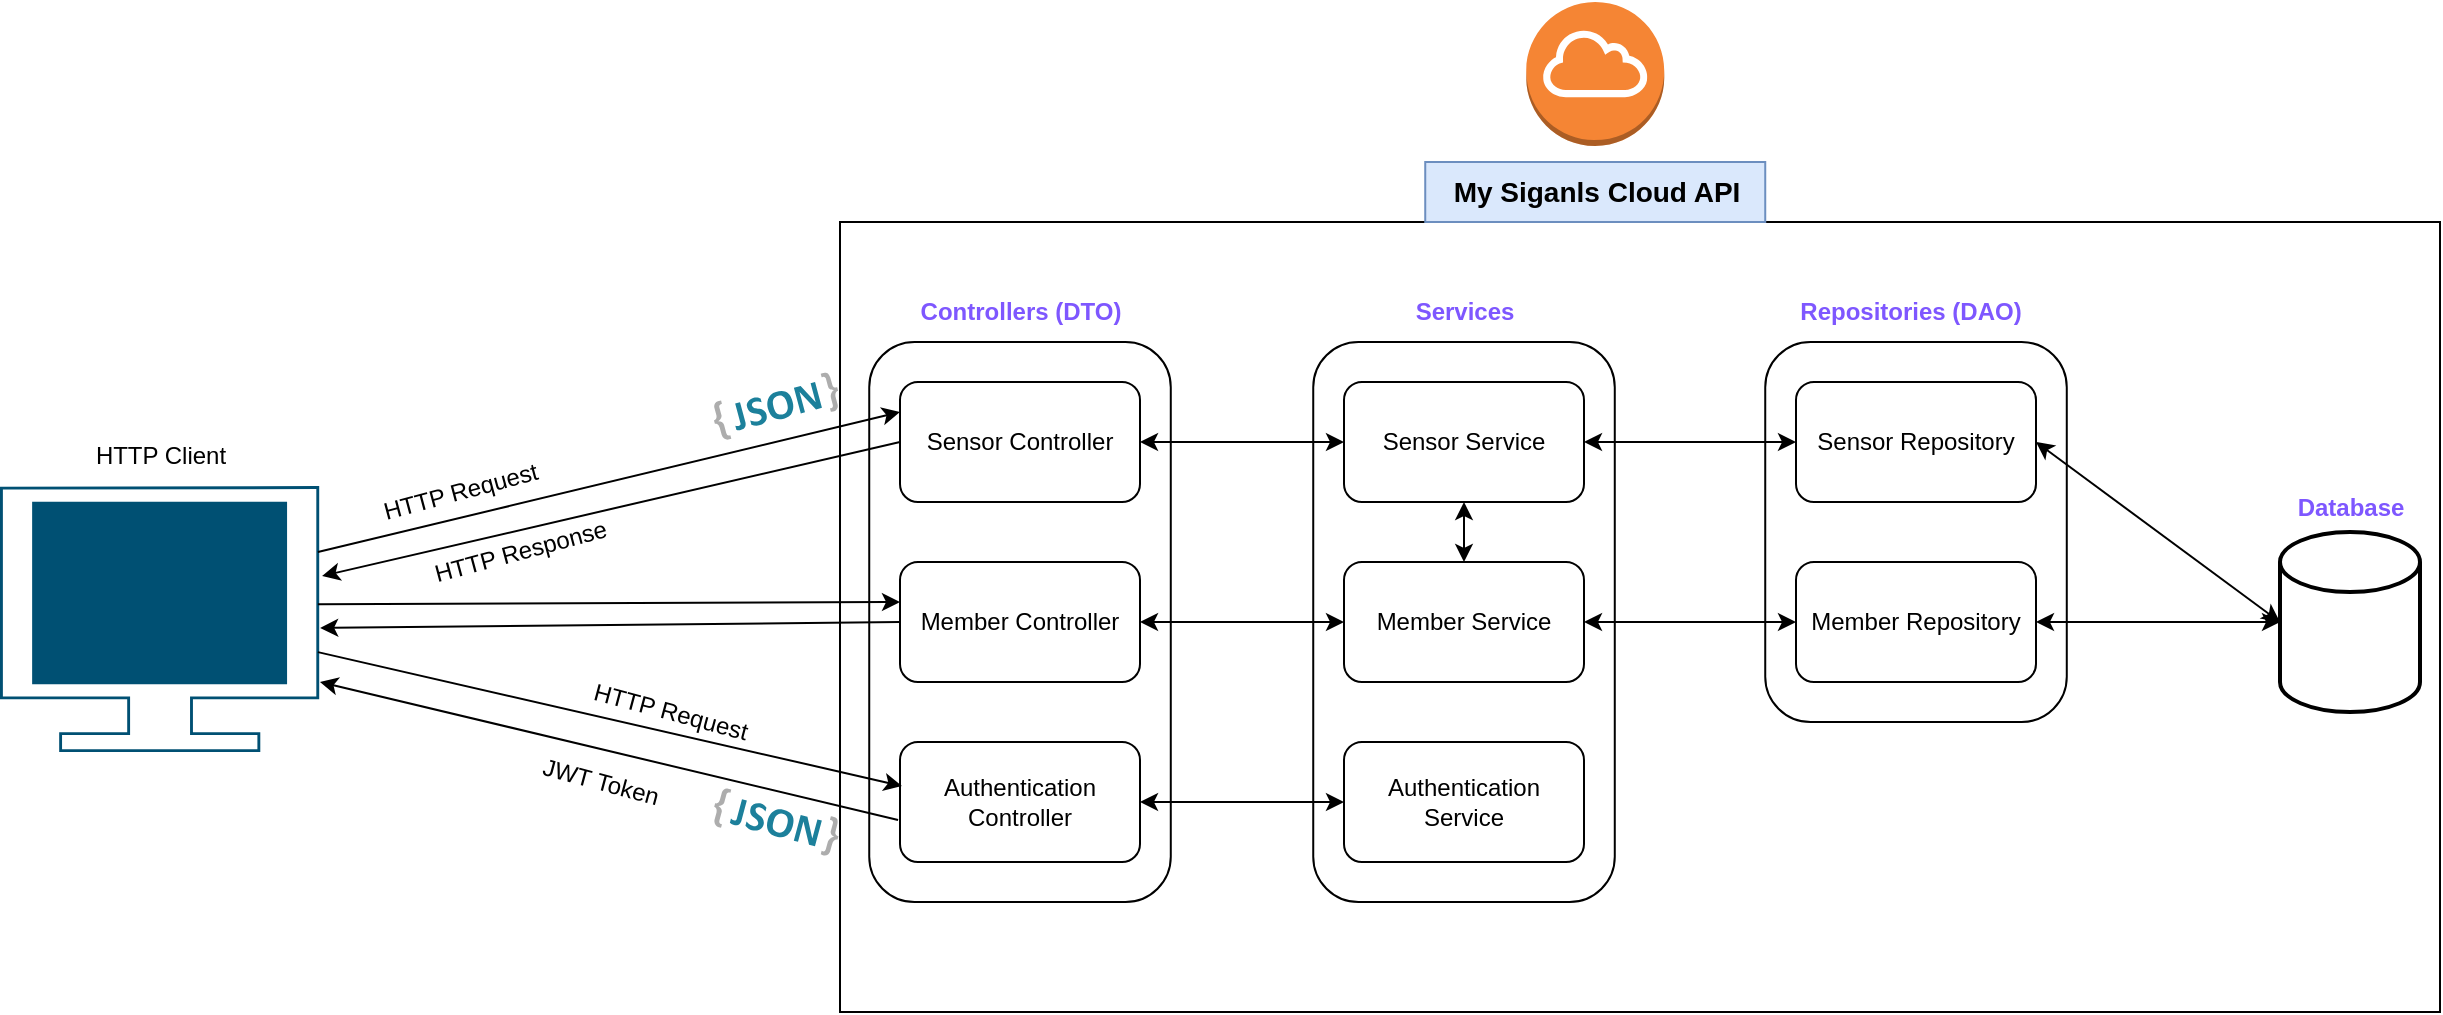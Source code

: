 <mxfile version="21.3.7" type="device">
  <diagram name="Page-1" id="yhTgG2BgyuAVaiG9sXG8">
    <mxGraphModel dx="2261" dy="834" grid="1" gridSize="10" guides="1" tooltips="1" connect="1" arrows="1" fold="1" page="1" pageScale="1" pageWidth="827" pageHeight="1169" math="0" shadow="0">
      <root>
        <mxCell id="0" />
        <mxCell id="1" parent="0" />
        <mxCell id="_TfjZFToAt3-EiNYI22u-7" value="" style="rounded=0;whiteSpace=wrap;html=1;" vertex="1" parent="1">
          <mxGeometry x="230" y="230" width="800" height="395" as="geometry" />
        </mxCell>
        <mxCell id="_TfjZFToAt3-EiNYI22u-21" value="" style="rounded=1;whiteSpace=wrap;html=1;" vertex="1" parent="1">
          <mxGeometry x="244.62" y="290" width="150.77" height="280" as="geometry" />
        </mxCell>
        <mxCell id="_TfjZFToAt3-EiNYI22u-17" value="" style="rounded=1;whiteSpace=wrap;html=1;" vertex="1" parent="1">
          <mxGeometry x="692.62" y="290" width="150.77" height="190" as="geometry" />
        </mxCell>
        <mxCell id="_TfjZFToAt3-EiNYI22u-16" value="" style="rounded=1;whiteSpace=wrap;html=1;" vertex="1" parent="1">
          <mxGeometry x="466.62" y="290" width="150.77" height="280" as="geometry" />
        </mxCell>
        <mxCell id="_TfjZFToAt3-EiNYI22u-3" value="&lt;b&gt;&lt;font style=&quot;font-size: 14px;&quot;&gt;My Siganls Cloud API&lt;/font&gt;&lt;/b&gt;" style="text;html=1;align=center;verticalAlign=middle;resizable=0;points=[];autosize=1;strokeColor=#6c8ebf;fillColor=#dae8fc;" vertex="1" parent="1">
          <mxGeometry x="522.62" y="200" width="170" height="30" as="geometry" />
        </mxCell>
        <mxCell id="_TfjZFToAt3-EiNYI22u-4" value="Sensor Service" style="rounded=1;whiteSpace=wrap;html=1;" vertex="1" parent="1">
          <mxGeometry x="482" y="310" width="120" height="60" as="geometry" />
        </mxCell>
        <mxCell id="_TfjZFToAt3-EiNYI22u-5" value="Member Service" style="rounded=1;whiteSpace=wrap;html=1;" vertex="1" parent="1">
          <mxGeometry x="482" y="400" width="120" height="60" as="geometry" />
        </mxCell>
        <mxCell id="_TfjZFToAt3-EiNYI22u-6" value="Authentication Service" style="rounded=1;whiteSpace=wrap;html=1;" vertex="1" parent="1">
          <mxGeometry x="482" y="490" width="120" height="60" as="geometry" />
        </mxCell>
        <mxCell id="_TfjZFToAt3-EiNYI22u-8" value="Sensor Controller" style="rounded=1;whiteSpace=wrap;html=1;" vertex="1" parent="1">
          <mxGeometry x="260" y="310" width="120" height="60" as="geometry" />
        </mxCell>
        <mxCell id="_TfjZFToAt3-EiNYI22u-9" value="Member Controller" style="rounded=1;whiteSpace=wrap;html=1;" vertex="1" parent="1">
          <mxGeometry x="260" y="400" width="120" height="60" as="geometry" />
        </mxCell>
        <mxCell id="_TfjZFToAt3-EiNYI22u-10" value="Authentication Controller" style="rounded=1;whiteSpace=wrap;html=1;" vertex="1" parent="1">
          <mxGeometry x="260" y="490" width="120" height="60" as="geometry" />
        </mxCell>
        <mxCell id="_TfjZFToAt3-EiNYI22u-11" value="Member Repository" style="rounded=1;whiteSpace=wrap;html=1;" vertex="1" parent="1">
          <mxGeometry x="708" y="400" width="120" height="60" as="geometry" />
        </mxCell>
        <mxCell id="_TfjZFToAt3-EiNYI22u-12" value="Sensor Repository" style="rounded=1;whiteSpace=wrap;html=1;" vertex="1" parent="1">
          <mxGeometry x="708" y="310" width="120" height="60" as="geometry" />
        </mxCell>
        <mxCell id="_TfjZFToAt3-EiNYI22u-13" value="" style="strokeWidth=2;html=1;shape=mxgraph.flowchart.database;whiteSpace=wrap;" vertex="1" parent="1">
          <mxGeometry x="950" y="385" width="70" height="90" as="geometry" />
        </mxCell>
        <mxCell id="_TfjZFToAt3-EiNYI22u-15" value="" style="endArrow=classic;startArrow=classic;html=1;rounded=0;exitX=1;exitY=0.5;exitDx=0;exitDy=0;entryX=0;entryY=0.5;entryDx=0;entryDy=0;entryPerimeter=0;" edge="1" parent="1" source="_TfjZFToAt3-EiNYI22u-12" target="_TfjZFToAt3-EiNYI22u-13">
          <mxGeometry width="50" height="50" relative="1" as="geometry">
            <mxPoint x="960" y="450" as="sourcePoint" />
            <mxPoint x="1010" y="400" as="targetPoint" />
          </mxGeometry>
        </mxCell>
        <mxCell id="_TfjZFToAt3-EiNYI22u-18" value="" style="endArrow=classic;startArrow=classic;html=1;rounded=0;exitX=1;exitY=0.5;exitDx=0;exitDy=0;entryX=0;entryY=0.5;entryDx=0;entryDy=0;" edge="1" parent="1" source="_TfjZFToAt3-EiNYI22u-5" target="_TfjZFToAt3-EiNYI22u-11">
          <mxGeometry width="50" height="50" relative="1" as="geometry">
            <mxPoint x="630" y="470" as="sourcePoint" />
            <mxPoint x="680" y="420" as="targetPoint" />
          </mxGeometry>
        </mxCell>
        <mxCell id="_TfjZFToAt3-EiNYI22u-19" value="" style="endArrow=classic;startArrow=classic;html=1;rounded=0;exitX=1;exitY=0.5;exitDx=0;exitDy=0;entryX=0;entryY=0.5;entryDx=0;entryDy=0;" edge="1" parent="1" source="_TfjZFToAt3-EiNYI22u-4" target="_TfjZFToAt3-EiNYI22u-12">
          <mxGeometry width="50" height="50" relative="1" as="geometry">
            <mxPoint x="630" y="380" as="sourcePoint" />
            <mxPoint x="680" y="330" as="targetPoint" />
          </mxGeometry>
        </mxCell>
        <mxCell id="_TfjZFToAt3-EiNYI22u-20" value="" style="endArrow=classic;startArrow=classic;html=1;rounded=0;exitX=1;exitY=0.5;exitDx=0;exitDy=0;entryX=0;entryY=0.5;entryDx=0;entryDy=0;entryPerimeter=0;" edge="1" parent="1" source="_TfjZFToAt3-EiNYI22u-11" target="_TfjZFToAt3-EiNYI22u-13">
          <mxGeometry width="50" height="50" relative="1" as="geometry">
            <mxPoint x="920" y="530" as="sourcePoint" />
            <mxPoint x="970" y="480" as="targetPoint" />
          </mxGeometry>
        </mxCell>
        <mxCell id="_TfjZFToAt3-EiNYI22u-22" value="&lt;b&gt;&lt;font color=&quot;#7e57ff&quot;&gt;Controllers (DTO)&lt;/font&gt;&lt;/b&gt;" style="text;html=1;align=center;verticalAlign=middle;resizable=0;points=[];autosize=1;strokeColor=none;fillColor=none;" vertex="1" parent="1">
          <mxGeometry x="260" y="260" width="120" height="30" as="geometry" />
        </mxCell>
        <mxCell id="_TfjZFToAt3-EiNYI22u-23" value="&lt;b&gt;&lt;font color=&quot;#7e57ff&quot;&gt;Services&lt;/font&gt;&lt;/b&gt;" style="text;html=1;align=center;verticalAlign=middle;resizable=0;points=[];autosize=1;strokeColor=none;fillColor=none;" vertex="1" parent="1">
          <mxGeometry x="507" y="260" width="70" height="30" as="geometry" />
        </mxCell>
        <mxCell id="_TfjZFToAt3-EiNYI22u-24" value="&lt;b&gt;&lt;font color=&quot;#7e57ff&quot;&gt;Repositories (DAO)&lt;/font&gt;&lt;/b&gt;" style="text;html=1;align=center;verticalAlign=middle;resizable=0;points=[];autosize=1;strokeColor=none;fillColor=none;" vertex="1" parent="1">
          <mxGeometry x="700" y="260" width="130" height="30" as="geometry" />
        </mxCell>
        <mxCell id="_TfjZFToAt3-EiNYI22u-25" value="" style="endArrow=classic;startArrow=classic;html=1;rounded=0;exitX=1;exitY=0.5;exitDx=0;exitDy=0;entryX=0;entryY=0.5;entryDx=0;entryDy=0;" edge="1" parent="1" source="_TfjZFToAt3-EiNYI22u-8" target="_TfjZFToAt3-EiNYI22u-4">
          <mxGeometry width="50" height="50" relative="1" as="geometry">
            <mxPoint x="400" y="580" as="sourcePoint" />
            <mxPoint x="450" y="530" as="targetPoint" />
          </mxGeometry>
        </mxCell>
        <mxCell id="_TfjZFToAt3-EiNYI22u-26" value="" style="endArrow=classic;startArrow=classic;html=1;rounded=0;exitX=1;exitY=0.5;exitDx=0;exitDy=0;entryX=0;entryY=0.5;entryDx=0;entryDy=0;" edge="1" parent="1" source="_TfjZFToAt3-EiNYI22u-9" target="_TfjZFToAt3-EiNYI22u-5">
          <mxGeometry width="50" height="50" relative="1" as="geometry">
            <mxPoint x="400" y="580" as="sourcePoint" />
            <mxPoint x="450" y="530" as="targetPoint" />
          </mxGeometry>
        </mxCell>
        <mxCell id="_TfjZFToAt3-EiNYI22u-27" value="" style="endArrow=classic;startArrow=classic;html=1;rounded=0;exitX=1;exitY=0.5;exitDx=0;exitDy=0;entryX=0;entryY=0.5;entryDx=0;entryDy=0;" edge="1" parent="1" source="_TfjZFToAt3-EiNYI22u-10" target="_TfjZFToAt3-EiNYI22u-6">
          <mxGeometry width="50" height="50" relative="1" as="geometry">
            <mxPoint x="350" y="700" as="sourcePoint" />
            <mxPoint x="400" y="650" as="targetPoint" />
          </mxGeometry>
        </mxCell>
        <mxCell id="_TfjZFToAt3-EiNYI22u-28" value="&lt;b&gt;&lt;font color=&quot;#7e57ff&quot;&gt;Database&lt;/font&gt;&lt;/b&gt;" style="text;html=1;align=center;verticalAlign=middle;resizable=0;points=[];autosize=1;strokeColor=none;fillColor=none;" vertex="1" parent="1">
          <mxGeometry x="945" y="357.94" width="80" height="30" as="geometry" />
        </mxCell>
        <mxCell id="_TfjZFToAt3-EiNYI22u-29" value="" style="outlineConnect=0;dashed=0;verticalLabelPosition=bottom;verticalAlign=top;align=center;html=1;shape=mxgraph.aws3.internet_gateway;fillColor=#F58534;gradientColor=none;" vertex="1" parent="1">
          <mxGeometry x="573.12" y="120" width="69" height="72" as="geometry" />
        </mxCell>
        <mxCell id="_TfjZFToAt3-EiNYI22u-35" value="" style="points=[[0,0,0],[0.25,0,0],[0.5,0,0],[0.75,0,0],[1,0,0],[1,0.4,0],[1,0.8,0],[0.815,1,0],[0.5,1,0],[0.185,1,0],[0,0.8,0],[0,0.4,0]];verticalLabelPosition=bottom;sketch=0;html=1;verticalAlign=top;aspect=fixed;align=center;pointerEvents=1;shape=mxgraph.cisco19.hdtv;fillColor=#005073;strokeColor=none;" vertex="1" parent="1">
          <mxGeometry x="-190" y="362.06" width="159.6" height="133" as="geometry" />
        </mxCell>
        <mxCell id="_TfjZFToAt3-EiNYI22u-37" value="HTTP Client" style="text;html=1;align=center;verticalAlign=middle;resizable=0;points=[];autosize=1;strokeColor=none;fillColor=none;" vertex="1" parent="1">
          <mxGeometry x="-155.2" y="332.06" width="90" height="30" as="geometry" />
        </mxCell>
        <mxCell id="_TfjZFToAt3-EiNYI22u-39" value="" style="endArrow=classic;startArrow=none;html=1;rounded=0;exitX=0.996;exitY=0.248;exitDx=0;exitDy=0;exitPerimeter=0;entryX=0;entryY=0.25;entryDx=0;entryDy=0;startFill=0;" edge="1" parent="1" source="_TfjZFToAt3-EiNYI22u-35" target="_TfjZFToAt3-EiNYI22u-8">
          <mxGeometry width="50" height="50" relative="1" as="geometry">
            <mxPoint x="-100" y="430" as="sourcePoint" />
            <mxPoint x="-50" y="380" as="targetPoint" />
          </mxGeometry>
        </mxCell>
        <mxCell id="_TfjZFToAt3-EiNYI22u-40" value="" style="endArrow=classic;startArrow=none;html=1;rounded=0;exitX=0.996;exitY=0.519;exitDx=0;exitDy=0;exitPerimeter=0;entryX=0;entryY=0.5;entryDx=0;entryDy=0;startFill=0;" edge="1" parent="1">
          <mxGeometry width="50" height="50" relative="1" as="geometry">
            <mxPoint x="-31.038" y="421.087" as="sourcePoint" />
            <mxPoint x="260" y="420" as="targetPoint" />
          </mxGeometry>
        </mxCell>
        <mxCell id="_TfjZFToAt3-EiNYI22u-41" value="" style="endArrow=classic;startArrow=none;html=1;rounded=0;entryX=-0.008;entryY=0.65;entryDx=0;entryDy=0;startFill=0;entryPerimeter=0;exitX=-0.008;exitY=0.65;exitDx=0;exitDy=0;exitPerimeter=0;" edge="1" parent="1" source="_TfjZFToAt3-EiNYI22u-10">
          <mxGeometry width="50" height="50" relative="1" as="geometry">
            <mxPoint x="40" y="480" as="sourcePoint" />
            <mxPoint x="-30" y="460" as="targetPoint" />
          </mxGeometry>
        </mxCell>
        <mxCell id="_TfjZFToAt3-EiNYI22u-45" value="HTTP Request" style="text;html=1;align=center;verticalAlign=middle;resizable=0;points=[];autosize=1;strokeColor=none;fillColor=none;rotation=-15;" vertex="1" parent="1">
          <mxGeometry x="-10" y="350" width="100" height="30" as="geometry" />
        </mxCell>
        <mxCell id="_TfjZFToAt3-EiNYI22u-47" value="HTTP Response" style="text;html=1;align=center;verticalAlign=middle;resizable=0;points=[];autosize=1;strokeColor=none;fillColor=none;rotation=-15;" vertex="1" parent="1">
          <mxGeometry x="15.0" y="380" width="110" height="30" as="geometry" />
        </mxCell>
        <mxCell id="_TfjZFToAt3-EiNYI22u-48" value="" style="dashed=0;outlineConnect=0;html=1;align=center;labelPosition=center;verticalLabelPosition=bottom;verticalAlign=top;shape=mxgraph.weblogos.json_2;rotation=15;" vertex="1" parent="1">
          <mxGeometry x="166.19" y="520" width="63.81" height="20" as="geometry" />
        </mxCell>
        <mxCell id="_TfjZFToAt3-EiNYI22u-49" value="" style="endArrow=classic;startArrow=classic;html=1;rounded=0;entryX=0.5;entryY=1;entryDx=0;entryDy=0;exitX=0.5;exitY=0;exitDx=0;exitDy=0;" edge="1" parent="1" source="_TfjZFToAt3-EiNYI22u-5" target="_TfjZFToAt3-EiNYI22u-4">
          <mxGeometry width="50" height="50" relative="1" as="geometry">
            <mxPoint x="630" y="510" as="sourcePoint" />
            <mxPoint x="680" y="460" as="targetPoint" />
          </mxGeometry>
        </mxCell>
        <mxCell id="_TfjZFToAt3-EiNYI22u-50" value="JWT Token" style="text;html=1;align=center;verticalAlign=middle;resizable=0;points=[];autosize=1;strokeColor=none;fillColor=none;rotation=15;" vertex="1" parent="1">
          <mxGeometry x="70" y="495.06" width="80" height="30" as="geometry" />
        </mxCell>
        <mxCell id="_TfjZFToAt3-EiNYI22u-51" value="" style="endArrow=classic;html=1;rounded=0;exitX=0;exitY=0.5;exitDx=0;exitDy=0;entryX=1.009;entryY=0.338;entryDx=0;entryDy=0;entryPerimeter=0;" edge="1" parent="1" source="_TfjZFToAt3-EiNYI22u-8" target="_TfjZFToAt3-EiNYI22u-35">
          <mxGeometry width="50" height="50" relative="1" as="geometry">
            <mxPoint x="100" y="310" as="sourcePoint" />
            <mxPoint x="150" y="260" as="targetPoint" />
          </mxGeometry>
        </mxCell>
        <mxCell id="_TfjZFToAt3-EiNYI22u-52" value="" style="dashed=0;outlineConnect=0;html=1;align=center;labelPosition=center;verticalLabelPosition=bottom;verticalAlign=top;shape=mxgraph.weblogos.json_2;rotation=-15;" vertex="1" parent="1">
          <mxGeometry x="166.19" y="312.06" width="63.81" height="20" as="geometry" />
        </mxCell>
        <mxCell id="_TfjZFToAt3-EiNYI22u-53" value="" style="endArrow=classic;html=1;rounded=0;exitX=0;exitY=0.5;exitDx=0;exitDy=0;entryX=1.003;entryY=0.533;entryDx=0;entryDy=0;entryPerimeter=0;" edge="1" parent="1" source="_TfjZFToAt3-EiNYI22u-9" target="_TfjZFToAt3-EiNYI22u-35">
          <mxGeometry width="50" height="50" relative="1" as="geometry">
            <mxPoint x="260" y="435" as="sourcePoint" />
            <mxPoint x="20" y="436" as="targetPoint" />
          </mxGeometry>
        </mxCell>
        <mxCell id="_TfjZFToAt3-EiNYI22u-58" value="HTTP Request" style="text;html=1;align=center;verticalAlign=middle;resizable=0;points=[];autosize=1;strokeColor=none;fillColor=none;rotation=15;" vertex="1" parent="1">
          <mxGeometry x="95" y="460" width="100" height="30" as="geometry" />
        </mxCell>
        <mxCell id="_TfjZFToAt3-EiNYI22u-60" value="" style="endArrow=classic;html=1;rounded=0;exitX=0.996;exitY=0.624;exitDx=0;exitDy=0;exitPerimeter=0;entryX=0.008;entryY=0.367;entryDx=0;entryDy=0;entryPerimeter=0;" edge="1" parent="1" source="_TfjZFToAt3-EiNYI22u-35" target="_TfjZFToAt3-EiNYI22u-10">
          <mxGeometry width="50" height="50" relative="1" as="geometry">
            <mxPoint x="20" y="450" as="sourcePoint" />
            <mxPoint x="-20" y="620" as="targetPoint" />
          </mxGeometry>
        </mxCell>
      </root>
    </mxGraphModel>
  </diagram>
</mxfile>
